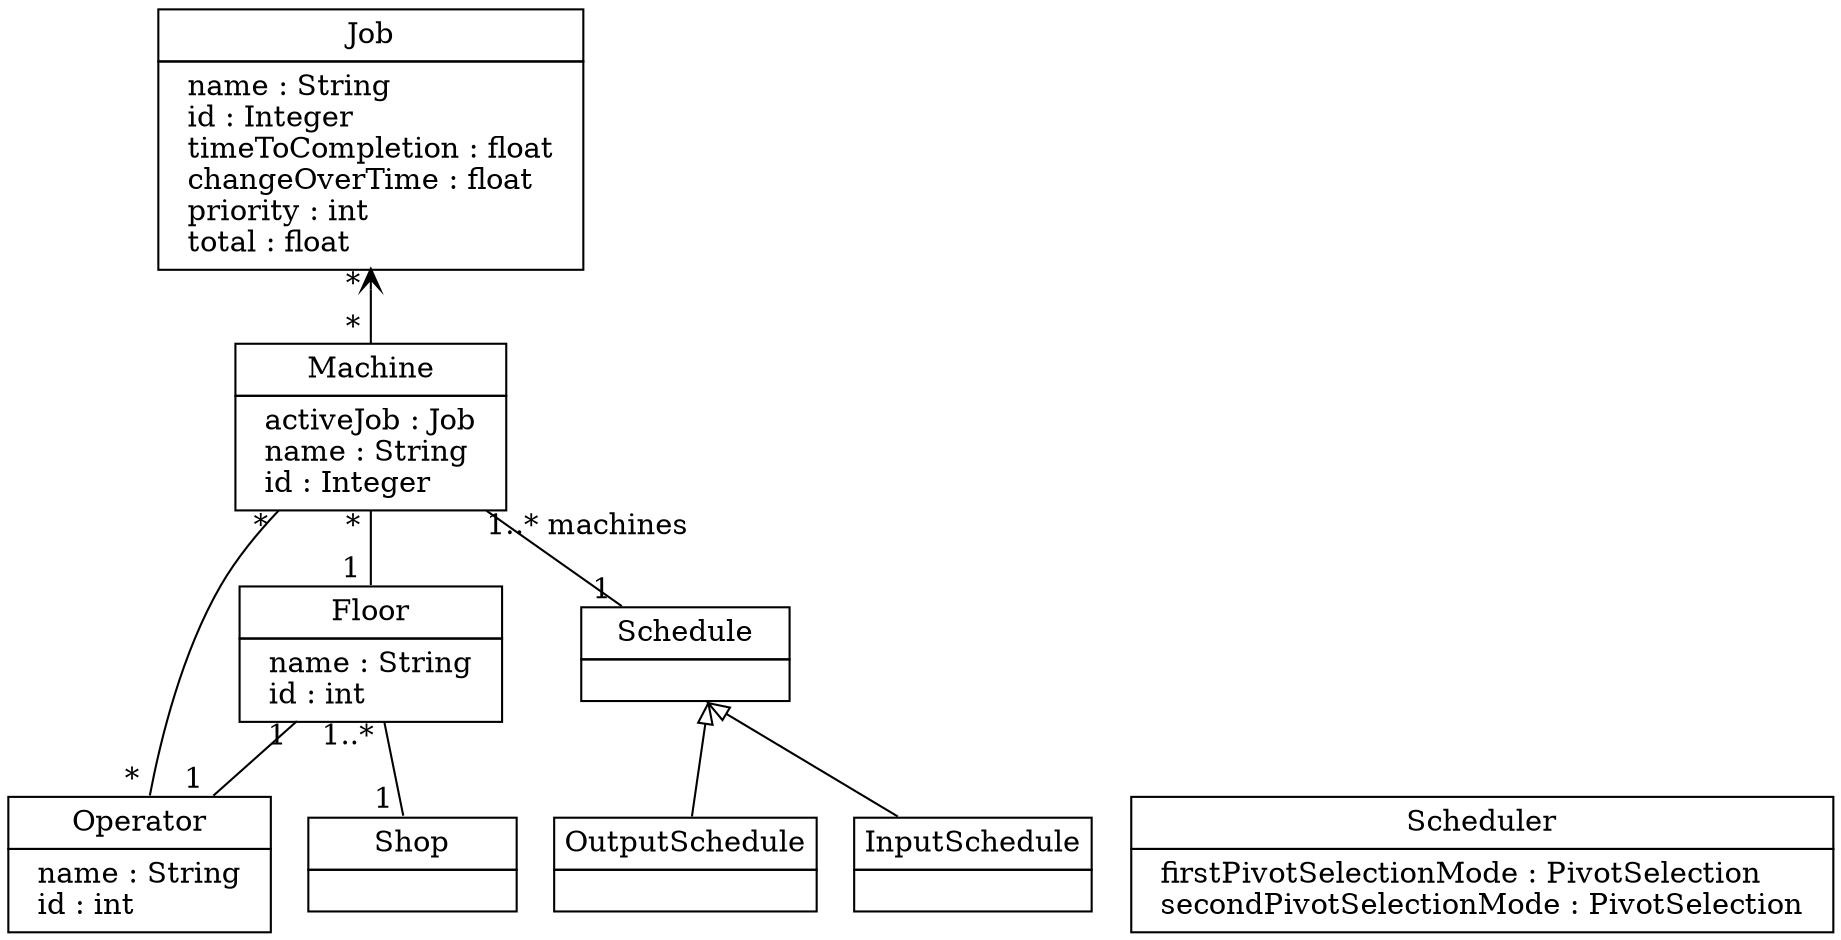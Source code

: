 // Code generated by Umple 1.30.2.5248.dba0a5744

digraph "umpleFile" {
  size="80,10"
  rankdir="BT"
  node [shape=record margin=0; href="javascript:Action.selectClass(&quot;\N&quot;);"];
	//Class: Machine

"Machine" [  shape=plaintext margin=0 label=< 
	<table BORDER="0" CELLBORDER="1" CELLSPACING="0" CELLPADDING="4"> 
	  <TR><TD WIDTH="100">Machine</TD></TR> 
	  <TR><TD HEIGHT="20">			<TABLE CELLPADDING="0" BORDER="0" CELLSPACING="0">
<TR><td align="left" href="" title="Job activeJob&#13;">  activeJob : Job  </td></TR><TR><td align="left" href="" title="String name&#13;">  name : String  </td></TR><TR><td align="left" href="" title="Integer id&#13;">  id : Integer  </td></TR>			</TABLE>	  	  </TD>	  </TR>
	</table>> 
tooltip="class Machine"]; 
	//Class: Job

"Job" [  shape=plaintext margin=0 label=< 
	<table BORDER="0" CELLBORDER="1" CELLSPACING="0" CELLPADDING="4"> 
	  <TR><TD WIDTH="100">Job</TD></TR> 
	  <TR><TD HEIGHT="20">			<TABLE CELLPADDING="0" BORDER="0" CELLSPACING="0">
<TR><td align="left" href="" title="String name&#13;">  name : String  </td></TR><TR><td align="left" href="" title="Integer id&#13;">  id : Integer  </td></TR><TR><td align="left" href="" title="float timeToCompletion&#13;">  timeToCompletion : float  </td></TR><TR><td align="left" href="" title="float changeOverTime&#13;">  changeOverTime : float  </td></TR><TR><td align="left" href="" title="int priority&#13;">  priority : int  </td></TR><TR><td align="left" href="" title="float total&#13;">  total : float  </td></TR>			</TABLE>	  	  </TD>	  </TR>
	</table>> 
tooltip="class Job"]; 
	//Class: Operator

"Operator" [  shape=plaintext margin=0 label=< 
	<table BORDER="0" CELLBORDER="1" CELLSPACING="0" CELLPADDING="4"> 
	  <TR><TD WIDTH="100">Operator</TD></TR> 
	  <TR><TD HEIGHT="20">			<TABLE CELLPADDING="0" BORDER="0" CELLSPACING="0">
<TR><td align="left" href="" title="String name&#13;">  name : String  </td></TR><TR><td align="left" href="" title="int id&#13;">  id : int  </td></TR>			</TABLE>	  	  </TD>	  </TR>
	</table>> 
tooltip="class Operator"]; 
	//Class: Floor

"Floor" [  shape=plaintext margin=0 label=< 
	<table BORDER="0" CELLBORDER="1" CELLSPACING="0" CELLPADDING="4"> 
	  <TR><TD WIDTH="100">Floor</TD></TR> 
	  <TR><TD HEIGHT="20">			<TABLE CELLPADDING="0" BORDER="0" CELLSPACING="0">
<TR><td align="left" href="" title="String name&#13;">  name : String  </td></TR><TR><td align="left" href="" title="int id&#13;">  id : int  </td></TR>			</TABLE>	  	  </TD>	  </TR>
	</table>> 
tooltip="class Floor"]; 
	//Class: Shop

"Shop" [  shape=plaintext margin=0 label=< 
	<table BORDER="0" CELLBORDER="1" CELLSPACING="0" CELLPADDING="4"> 
	  <TR><TD WIDTH="100">Shop</TD></TR> 
	  <TR><TD HEIGHT="20">			<TABLE CELLPADDING="0" BORDER="0" CELLSPACING="0">
<TR><td align="left"></td></TR>			</TABLE>	  	  </TD>	  </TR>
	</table>> 
tooltip="class Shop"]; 
	//Class: Schedule

"Schedule" [  shape=plaintext margin=0 label=< 
	<table BORDER="0" CELLBORDER="1" CELLSPACING="0" CELLPADDING="4"> 
	  <TR><TD WIDTH="100">Schedule</TD></TR> 
	  <TR><TD HEIGHT="20">			<TABLE CELLPADDING="0" BORDER="0" CELLSPACING="0">
<TR><td align="left"></td></TR>			</TABLE>	  	  </TD>	  </TR>
	</table>> 
tooltip="class Schedule"]; 
	//Class: OutputSchedule

"OutputSchedule" [  shape=plaintext margin=0 label=< 
	<table BORDER="0" CELLBORDER="1" CELLSPACING="0" CELLPADDING="4"> 
	  <TR><TD WIDTH="100">OutputSchedule</TD></TR> 
	  <TR><TD HEIGHT="20">			<TABLE CELLPADDING="0" BORDER="0" CELLSPACING="0">
<TR><td align="left"></td></TR>			</TABLE>	  	  </TD>	  </TR>
	</table>> 
tooltip="class OutputSchedule"]; 
  "OutputSchedule" -> "Schedule" [arrowhead="empty"; samehead="gen"];

	//Class: InputSchedule

"InputSchedule" [  shape=plaintext margin=0 label=< 
	<table BORDER="0" CELLBORDER="1" CELLSPACING="0" CELLPADDING="4"> 
	  <TR><TD WIDTH="100">InputSchedule</TD></TR> 
	  <TR><TD HEIGHT="20">			<TABLE CELLPADDING="0" BORDER="0" CELLSPACING="0">
<TR><td align="left"></td></TR>			</TABLE>	  	  </TD>	  </TR>
	</table>> 
tooltip="class InputSchedule"]; 
  "InputSchedule" -> "Schedule" [arrowhead="empty"; samehead="gen"];

	//Class: Scheduler

"Scheduler" [  shape=plaintext margin=0 label=< 
	<table BORDER="0" CELLBORDER="1" CELLSPACING="0" CELLPADDING="4"> 
	  <TR><TD WIDTH="100">Scheduler</TD></TR> 
	  <TR><TD HEIGHT="20">			<TABLE CELLPADDING="0" BORDER="0" CELLSPACING="0">
<TR><td align="left" href="" title="PivotSelection firstPivotSelectionMode&#13;">  firstPivotSelectionMode : PivotSelection  </td></TR><TR><td align="left" href="" title="PivotSelection secondPivotSelectionMode&#13;">  secondPivotSelectionMode : PivotSelection  </td></TR>			</TABLE>	  	  </TD>	  </TR>
	</table>> 
tooltip="class Scheduler"]; 

  // All associations
  "Machine" -> "Job" [dir="forward", arrowhead="open", taillabel="* ", headlabel="* ", tooltip="Machine *  -> *  Job" headtooltip="Machine *  -> *  Job" tailtooltip="Machine *  -> *  Job" tailurl="javascript:void()" headurl="javascript:void()" ];
  "Operator" -> "Machine" [dir="none", taillabel="* ", headlabel="* ", tooltip="Operator *  -- *  Machine" headtooltip="Operator *  -- *  Machine" tailtooltip="Operator *  -- *  Machine" tailurl="javascript:void()" headurl="javascript:void()" ];
  "Operator" -> "Floor" [dir="none", taillabel="1 ", headlabel="1 ", tooltip="Operator 1  -- 1  Floor" headtooltip="Operator 1  -- 1  Floor" tailtooltip="Operator 1  -- 1  Floor" tailurl="javascript:void()" headurl="javascript:void()" ];
  "Floor" -> "Machine" [dir="none", taillabel="1 ", headlabel="* ", tooltip="Floor 1  -- *  Machine" headtooltip="Floor 1  -- *  Machine" tailtooltip="Floor 1  -- *  Machine" tailurl="javascript:void()" headurl="javascript:void()" ];
  "Shop" -> "Floor" [dir="none", taillabel="1 ", headlabel="1..* ", tooltip="Shop 1  -- 1..*  Floor" headtooltip="Shop 1  -- 1..*  Floor" tailtooltip="Shop 1  -- 1..*  Floor" tailurl="javascript:void()" headurl="javascript:void()" ];
  "Schedule" -> "Machine" [dir="none", taillabel="1 ", headlabel="1..* machines", tooltip="Schedule 1  -- 1..* machines Machine" headtooltip="Schedule 1  -- 1..* machines Machine" tailtooltip="Schedule 1  -- 1..* machines Machine" tailurl="javascript:void()" headurl="javascript:void()" ];
}
